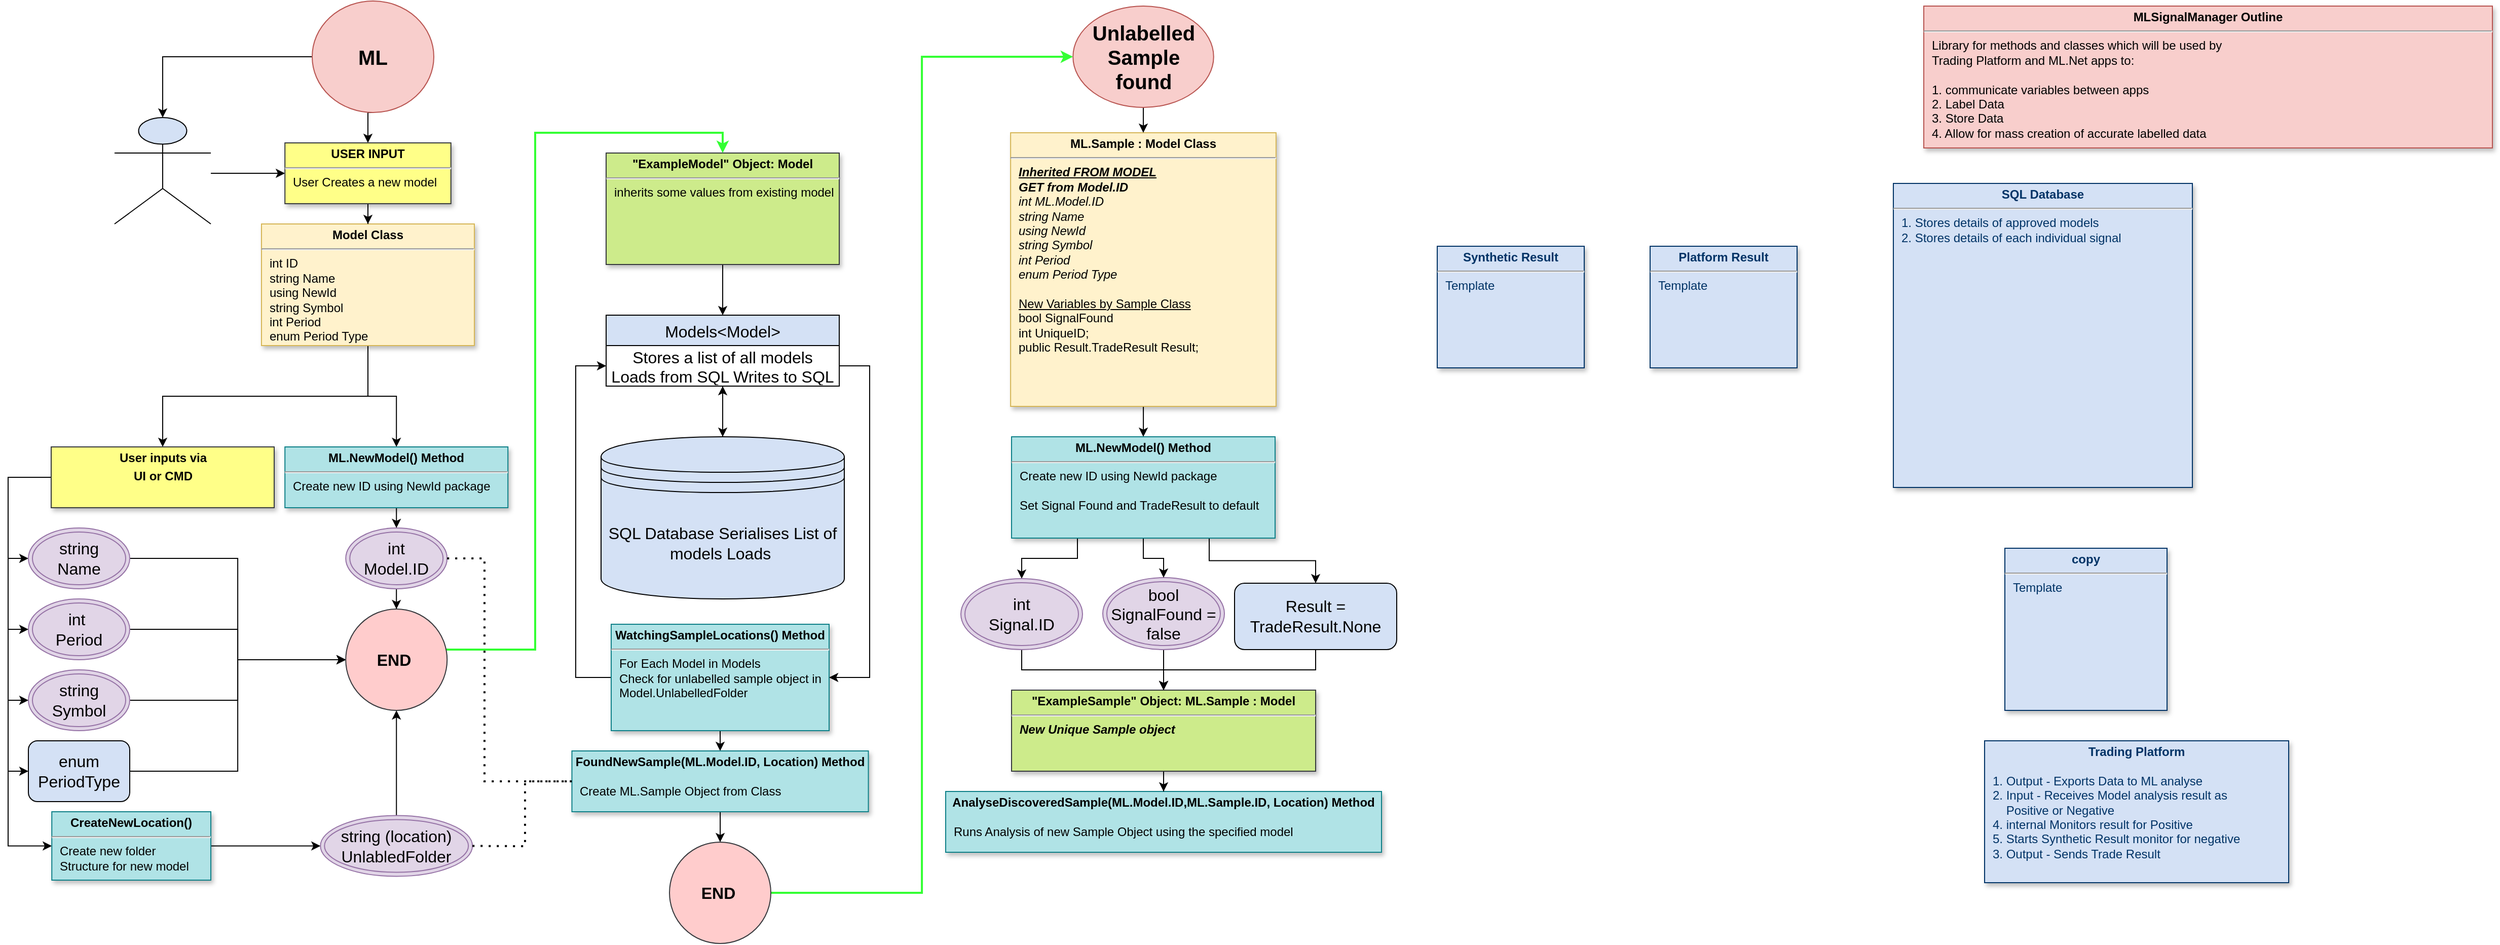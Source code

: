 <mxfile version="20.2.4" type="github">
  <diagram name="Page-1" id="efa7a0a1-bf9b-a30e-e6df-94a7791c09e9">
    <mxGraphModel dx="1673" dy="5887" grid="1" gridSize="10" guides="1" tooltips="1" connect="1" arrows="1" fold="1" page="1" pageScale="1" pageWidth="1169" pageHeight="1654" background="none" math="0" shadow="0">
      <root>
        <mxCell id="0" />
        <mxCell id="1" parent="0" />
        <UserObject label="" tags="Classes User input" id="Nqc6m_4wT6IORtl7EpfO-247">
          <mxCell style="edgeStyle=orthogonalEdgeStyle;rounded=0;orthogonalLoop=1;jettySize=auto;html=1;labelBorderColor=none;fontSize=16;" edge="1" parent="1" source="21" target="Nqc6m_4wT6IORtl7EpfO-185">
            <mxGeometry relative="1" as="geometry" />
          </mxCell>
        </UserObject>
        <UserObject label="" tags="Methods Classes" id="Nqc6m_4wT6IORtl7EpfO-248">
          <mxCell style="edgeStyle=orthogonalEdgeStyle;rounded=0;orthogonalLoop=1;jettySize=auto;html=1;labelBorderColor=none;fontSize=16;entryX=0.5;entryY=0;entryDx=0;entryDy=0;" edge="1" parent="1" source="21" target="Nqc6m_4wT6IORtl7EpfO-205">
            <mxGeometry relative="1" as="geometry">
              <mxPoint x="940" y="-3160" as="targetPoint" />
              <Array as="points">
                <mxPoint x="885" y="-3160" />
                <mxPoint x="913" y="-3160" />
              </Array>
            </mxGeometry>
          </mxCell>
        </UserObject>
        <UserObject label="&lt;p style=&quot;margin: 4px 0px 0px; text-align: center;&quot;&gt;&lt;b&gt;Model Class&lt;/b&gt;&lt;/p&gt;&lt;hr&gt;&lt;p style=&quot;margin: 0px; margin-left: 8px;&quot;&gt;int ID&amp;nbsp;&amp;nbsp;&lt;/p&gt;&lt;p style=&quot;margin: 0px; margin-left: 8px;&quot;&gt;string Name&lt;/p&gt;&lt;p style=&quot;margin: 0px; margin-left: 8px;&quot;&gt;using NewId&lt;/p&gt;&lt;p style=&quot;margin: 0px; margin-left: 8px;&quot;&gt;string Symbol&lt;/p&gt;&lt;p style=&quot;margin: 0px; margin-left: 8px;&quot;&gt;int Period&lt;/p&gt;&lt;p style=&quot;margin: 0px; margin-left: 8px;&quot;&gt;enum Period Type&lt;/p&gt;&lt;p style=&quot;margin: 0px; margin-left: 8px;&quot;&gt;&lt;br&gt;&lt;/p&gt;&lt;p style=&quot;margin: 0px; margin-left: 8px;&quot;&gt;&lt;br&gt;&lt;/p&gt;&lt;p style=&quot;margin: 0px; margin-left: 8px;&quot;&gt;&lt;br&gt;&lt;/p&gt;&lt;p style=&quot;margin: 0px; margin-left: 8px;&quot;&gt;&lt;br&gt;&lt;/p&gt;&lt;p style=&quot;margin: 0px; margin-left: 8px;&quot;&gt;&lt;br&gt;&lt;/p&gt;&lt;p style=&quot;margin: 0px; margin-left: 8px;&quot;&gt;&lt;br&gt;&lt;/p&gt;&lt;p style=&quot;margin: 0px; margin-left: 8px;&quot;&gt;&amp;nbsp;&lt;/p&gt;" tags="Classes" id="21">
          <mxCell style="verticalAlign=top;align=left;overflow=fill;fontSize=12;fontFamily=Helvetica;html=1;strokeColor=#d6b656;shadow=1;fillColor=#fff2cc;" parent="1" vertex="1">
            <mxGeometry x="779.99" y="-3330" width="210" height="120" as="geometry" />
          </mxCell>
        </UserObject>
        <mxCell id="25" value="&lt;p style=&quot;margin: 4px 0px 0px; text-align: center;&quot;&gt;&lt;b style=&quot;&quot;&gt;MLSignalManager Outline&lt;/b&gt;&lt;/p&gt;&lt;hr&gt;&lt;p style=&quot;margin: 0px; margin-left: 8px;&quot;&gt;Library for methods and classes which&amp;nbsp;&lt;span style=&quot;background-color: initial;&quot;&gt;will be used by&lt;/span&gt;&lt;/p&gt;&lt;p style=&quot;margin: 0px; margin-left: 8px;&quot;&gt;&lt;span style=&quot;background-color: initial;&quot;&gt;Trading Platform and ML.Net apps to:&lt;/span&gt;&lt;/p&gt;&lt;p style=&quot;margin: 0px; margin-left: 8px;&quot;&gt;&lt;br&gt;&lt;/p&gt;&lt;p style=&quot;margin: 0px; margin-left: 8px;&quot;&gt;1. communicate variables between apps&lt;/p&gt;&lt;p style=&quot;margin: 0px; margin-left: 8px;&quot;&gt;2. Label Data&lt;/p&gt;&lt;p style=&quot;margin: 0px; margin-left: 8px;&quot;&gt;3. Store Data&lt;/p&gt;&lt;p style=&quot;margin: 0px; margin-left: 8px;&quot;&gt;4. Allow for mass creation of accurate labelled data&lt;/p&gt;&lt;p style=&quot;margin: 0px; margin-left: 8px;&quot;&gt;&lt;br&gt;&lt;/p&gt;&lt;p style=&quot;margin: 0px; margin-left: 8px;&quot;&gt;&lt;br&gt;&lt;/p&gt;" style="verticalAlign=top;align=left;overflow=fill;fontSize=12;fontFamily=Helvetica;html=1;strokeColor=#b85450;shadow=1;fillColor=#f8cecc;" parent="1" vertex="1">
          <mxGeometry x="2420" y="-3545" width="561" height="140" as="geometry" />
        </mxCell>
        <mxCell id="Nqc6m_4wT6IORtl7EpfO-118" value="&lt;p style=&quot;margin: 4px 0px 0px; text-align: center;&quot;&gt;&lt;strong style=&quot;&quot;&gt;Trading Platform&lt;/strong&gt;&lt;/p&gt;&lt;p style=&quot;margin: 0px; margin-left: 8px;&quot;&gt;&lt;br&gt;&lt;/p&gt;&lt;p style=&quot;margin: 0px; margin-left: 8px;&quot;&gt;1. Output - Exports Data to ML analyse&lt;/p&gt;&lt;p style=&quot;margin: 0px; margin-left: 8px;&quot;&gt;2. Input - Receives Model analysis result&amp;nbsp;&lt;span style=&quot;background-color: initial;&quot;&gt;as&amp;nbsp;&lt;/span&gt;&lt;/p&gt;&lt;p style=&quot;margin: 0px; margin-left: 8px;&quot;&gt;&lt;span style=&quot;background-color: initial;&quot;&gt;&amp;nbsp; &amp;nbsp; Positive or Negative&lt;/span&gt;&lt;/p&gt;&lt;p style=&quot;margin: 0px; margin-left: 8px;&quot;&gt;4. internal Monitors result for Positive&lt;/p&gt;&lt;p style=&quot;margin: 0px; margin-left: 8px;&quot;&gt;5. Starts Synthetic Result monitor for negative&lt;/p&gt;&lt;p style=&quot;margin: 0px; margin-left: 8px;&quot;&gt;3. Output - Sends Trade Result&lt;/p&gt;" style="verticalAlign=top;align=left;overflow=fill;fontSize=12;fontFamily=Helvetica;html=1;strokeColor=#003366;shadow=1;fillColor=#D4E1F5;fontColor=#003366" vertex="1" parent="1">
          <mxGeometry x="2480" y="-2820" width="300" height="140" as="geometry" />
        </mxCell>
        <mxCell id="Nqc6m_4wT6IORtl7EpfO-119" value="&lt;p style=&quot;margin: 4px 0px 0px; text-align: center;&quot;&gt;&lt;strong style=&quot;&quot;&gt;SQL Database&lt;/strong&gt;&lt;/p&gt;&lt;hr&gt;&lt;p style=&quot;margin: 0px; margin-left: 8px;&quot;&gt;1. Stores details of approved models&lt;/p&gt;&lt;p style=&quot;margin: 0px; margin-left: 8px;&quot;&gt;2. Stores details of each individual signal&lt;/p&gt;&lt;p style=&quot;margin: 0px; margin-left: 8px;&quot;&gt;&lt;span style=&quot;background-color: initial;&quot;&gt;&amp;nbsp;&lt;/span&gt;&lt;br&gt;&lt;/p&gt;" style="verticalAlign=top;align=left;overflow=fill;fontSize=12;fontFamily=Helvetica;html=1;strokeColor=#003366;shadow=1;fillColor=#D4E1F5;fontColor=#003366" vertex="1" parent="1">
          <mxGeometry x="2390" y="-3370" width="295" height="300" as="geometry" />
        </mxCell>
        <mxCell id="Nqc6m_4wT6IORtl7EpfO-121" value="&lt;p style=&quot;margin: 4px 0px 0px; text-align: center;&quot;&gt;&lt;strong style=&quot;&quot;&gt;Synthetic Result&lt;/strong&gt;&lt;/p&gt;&lt;hr&gt;&lt;p style=&quot;margin: 0px; margin-left: 8px;&quot;&gt;Template&lt;/p&gt;" style="verticalAlign=top;align=left;overflow=fill;fontSize=12;fontFamily=Helvetica;html=1;strokeColor=#003366;shadow=1;fillColor=#D4E1F5;fontColor=#003366" vertex="1" parent="1">
          <mxGeometry x="1940" y="-3308" width="145" height="120" as="geometry" />
        </mxCell>
        <mxCell id="Nqc6m_4wT6IORtl7EpfO-156" style="edgeStyle=orthogonalEdgeStyle;rounded=0;orthogonalLoop=1;jettySize=auto;html=1;fontSize=16;" edge="1" parent="1" source="Nqc6m_4wT6IORtl7EpfO-123" target="Nqc6m_4wT6IORtl7EpfO-137">
          <mxGeometry relative="1" as="geometry" />
        </mxCell>
        <mxCell id="Nqc6m_4wT6IORtl7EpfO-279" style="edgeStyle=orthogonalEdgeStyle;rounded=0;orthogonalLoop=1;jettySize=auto;html=1;exitX=0.5;exitY=1;exitDx=0;exitDy=0;entryX=0.5;entryY=0;entryDx=0;entryDy=0;labelBorderColor=none;fontSize=16;" edge="1" parent="1" source="Nqc6m_4wT6IORtl7EpfO-123" target="Nqc6m_4wT6IORtl7EpfO-152">
          <mxGeometry relative="1" as="geometry">
            <Array as="points">
              <mxPoint x="885" y="-3440" />
            </Array>
          </mxGeometry>
        </mxCell>
        <UserObject label="&lt;b&gt;&lt;font style=&quot;font-size: 20px;&quot;&gt;ML&lt;/font&gt;&lt;/b&gt;" tags="StartBranch" id="Nqc6m_4wT6IORtl7EpfO-123">
          <mxCell style="ellipse;whiteSpace=wrap;html=1;fillColor=#f8cecc;strokeColor=#b85450;" vertex="1" parent="1">
            <mxGeometry x="830" y="-3550" width="120" height="110" as="geometry" />
          </mxCell>
        </UserObject>
        <mxCell id="Nqc6m_4wT6IORtl7EpfO-206" style="edgeStyle=orthogonalEdgeStyle;rounded=0;orthogonalLoop=1;jettySize=auto;html=1;entryX=0;entryY=0.5;entryDx=0;entryDy=0;labelBorderColor=none;fontSize=16;" edge="1" parent="1" source="Nqc6m_4wT6IORtl7EpfO-137" target="Nqc6m_4wT6IORtl7EpfO-152">
          <mxGeometry relative="1" as="geometry">
            <Array as="points">
              <mxPoint x="740" y="-3380" />
              <mxPoint x="740" y="-3380" />
            </Array>
          </mxGeometry>
        </mxCell>
        <mxCell id="Nqc6m_4wT6IORtl7EpfO-137" value="" style="shape=umlActor;verticalLabelPosition=bottom;verticalAlign=top;html=1;outlineConnect=0;fontSize=20;fillColor=#D4E1F5;" vertex="1" parent="1">
          <mxGeometry x="635" y="-3435" width="95" height="105" as="geometry" />
        </mxCell>
        <mxCell id="Nqc6m_4wT6IORtl7EpfO-150" value="&lt;p style=&quot;margin: 4px 0px 0px; text-align: center;&quot;&gt;&lt;strong style=&quot;&quot;&gt;copy&lt;/strong&gt;&lt;/p&gt;&lt;hr&gt;&lt;p style=&quot;margin: 0px; margin-left: 8px;&quot;&gt;Template&lt;/p&gt;" style="verticalAlign=top;align=left;overflow=fill;fontSize=12;fontFamily=Helvetica;html=1;strokeColor=#003366;shadow=1;fillColor=#D4E1F5;fontColor=#003366" vertex="1" parent="1">
          <mxGeometry x="2500" y="-3010" width="160" height="160" as="geometry" />
        </mxCell>
        <UserObject label="" tags="Classes input User" id="Nqc6m_4wT6IORtl7EpfO-233">
          <mxCell style="edgeStyle=orthogonalEdgeStyle;rounded=0;orthogonalLoop=1;jettySize=auto;html=1;entryX=0.5;entryY=0;entryDx=0;entryDy=0;labelBorderColor=none;fontSize=16;" edge="1" parent="1" source="Nqc6m_4wT6IORtl7EpfO-152" target="21">
            <mxGeometry relative="1" as="geometry" />
          </mxCell>
        </UserObject>
        <UserObject label="&lt;p style=&quot;margin: 4px 0px 0px; text-align: center;&quot;&gt;&lt;strong style=&quot;&quot;&gt;USER INPUT&lt;/strong&gt;&lt;/p&gt;&lt;hr&gt;&lt;p style=&quot;margin: 0px; margin-left: 8px;&quot;&gt;User Creates a new model&lt;/p&gt;" tags="User input" id="Nqc6m_4wT6IORtl7EpfO-152">
          <mxCell style="verticalAlign=top;align=left;overflow=fill;fontSize=12;fontFamily=Helvetica;html=1;strokeColor=#36393d;shadow=1;fillColor=#ffff88;" vertex="1" parent="1">
            <mxGeometry x="803.12" y="-3410" width="163.75" height="60" as="geometry" />
          </mxCell>
        </UserObject>
        <mxCell id="Nqc6m_4wT6IORtl7EpfO-359" style="edgeStyle=orthogonalEdgeStyle;rounded=0;orthogonalLoop=1;jettySize=auto;html=1;entryX=0.5;entryY=0;entryDx=0;entryDy=0;labelBorderColor=none;fontSize=16;strokeColor=#000000;strokeWidth=1;" edge="1" parent="1" source="Nqc6m_4wT6IORtl7EpfO-153" target="Nqc6m_4wT6IORtl7EpfO-345">
          <mxGeometry relative="1" as="geometry" />
        </mxCell>
        <UserObject label="&lt;p style=&quot;margin: 4px 0px 0px; text-align: center;&quot;&gt;&lt;b&gt;ML.Sample : Model Class&lt;/b&gt;&lt;/p&gt;&lt;hr&gt;&lt;p style=&quot;margin: 0px 0px 0px 8px;&quot;&gt;&lt;i&gt;&lt;b&gt;&lt;u&gt;Inherited FROM MODEL&lt;/u&gt;&lt;/b&gt;&lt;/i&gt;&lt;i&gt;&lt;br&gt;&lt;/i&gt;&lt;/p&gt;&lt;p style=&quot;margin: 0px 0px 0px 8px;&quot;&gt;&lt;i&gt;&lt;b&gt;GET from Model.ID&lt;/b&gt;&lt;/i&gt;&lt;/p&gt;&lt;p style=&quot;margin: 0px 0px 0px 8px;&quot;&gt;&lt;i&gt;int ML.Model.ID&amp;nbsp;&amp;nbsp;&lt;/i&gt;&lt;/p&gt;&lt;p style=&quot;margin: 0px 0px 0px 8px;&quot;&gt;&lt;i&gt;string Name&lt;/i&gt;&lt;/p&gt;&lt;p style=&quot;margin: 0px 0px 0px 8px;&quot;&gt;&lt;i&gt;using NewId&lt;/i&gt;&lt;/p&gt;&lt;p style=&quot;margin: 0px 0px 0px 8px;&quot;&gt;&lt;i&gt;string Symbol&lt;/i&gt;&lt;/p&gt;&lt;p style=&quot;margin: 0px 0px 0px 8px;&quot;&gt;&lt;i&gt;int Period&lt;/i&gt;&lt;/p&gt;&lt;p style=&quot;margin: 0px 0px 0px 8px;&quot;&gt;&lt;i&gt;enum Period Type&lt;/i&gt;&lt;/p&gt;&lt;p style=&quot;margin: 0px 0px 0px 8px;&quot;&gt;&lt;br&gt;&lt;/p&gt;&lt;p style=&quot;margin: 0px 0px 0px 8px;&quot;&gt;&lt;u&gt;New Variables by Sample Class&lt;/u&gt;&lt;/p&gt;&lt;p style=&quot;margin: 0px 0px 0px 8px;&quot;&gt;bool SignalFound&lt;/p&gt;&lt;p style=&quot;margin: 0px 0px 0px 8px;&quot;&gt;&lt;span style=&quot;background-color: initial;&quot;&gt;int UniqueID;&lt;/span&gt;&lt;br&gt;&lt;/p&gt;&lt;p style=&quot;margin: 0px 0px 0px 8px;&quot;&gt;&lt;span style=&quot;background-color: initial;&quot;&gt;public Result.TradeResult Result;&lt;/span&gt;&lt;br&gt;&lt;/p&gt;" tags="Classes Inheritance" id="Nqc6m_4wT6IORtl7EpfO-153">
          <mxCell style="verticalAlign=top;align=left;overflow=fill;fontSize=12;fontFamily=Helvetica;html=1;strokeColor=#d6b656;shadow=1;fillColor=#fff2cc;" vertex="1" parent="1">
            <mxGeometry x="1519.06" y="-3420" width="261.88" height="270" as="geometry" />
          </mxCell>
        </UserObject>
        <mxCell id="Nqc6m_4wT6IORtl7EpfO-253" style="edgeStyle=orthogonalEdgeStyle;rounded=0;orthogonalLoop=1;jettySize=auto;html=1;entryX=0.5;entryY=0;entryDx=0;entryDy=0;labelBorderColor=none;fontSize=16;" edge="1" parent="1" source="Nqc6m_4wT6IORtl7EpfO-173" target="Nqc6m_4wT6IORtl7EpfO-249">
          <mxGeometry relative="1" as="geometry" />
        </mxCell>
        <UserObject label="int &lt;br&gt;Model.ID" tags="Variables" id="Nqc6m_4wT6IORtl7EpfO-173">
          <mxCell style="ellipse;shape=doubleEllipse;whiteSpace=wrap;html=1;fontSize=16;fillColor=#e1d5e7;strokeColor=#9673a6;" vertex="1" parent="1">
            <mxGeometry x="863.12" y="-3030" width="100" height="60" as="geometry" />
          </mxCell>
        </UserObject>
        <mxCell id="Nqc6m_4wT6IORtl7EpfO-332" style="edgeStyle=orthogonalEdgeStyle;rounded=0;orthogonalLoop=1;jettySize=auto;html=1;labelBorderColor=none;fontSize=16;entryX=0;entryY=0.5;entryDx=0;entryDy=0;" edge="1" parent="1" source="Nqc6m_4wT6IORtl7EpfO-175" target="Nqc6m_4wT6IORtl7EpfO-249">
          <mxGeometry relative="1" as="geometry">
            <mxPoint x="770.0" y="-2860" as="targetPoint" />
          </mxGeometry>
        </mxCell>
        <UserObject label="string Symbol" tags="Variables" id="Nqc6m_4wT6IORtl7EpfO-175">
          <mxCell style="ellipse;shape=doubleEllipse;whiteSpace=wrap;html=1;fontSize=16;fillColor=#e1d5e7;strokeColor=#9673a6;" vertex="1" parent="1">
            <mxGeometry x="550" y="-2890" width="100" height="60" as="geometry" />
          </mxCell>
        </UserObject>
        <mxCell id="Nqc6m_4wT6IORtl7EpfO-331" style="edgeStyle=orthogonalEdgeStyle;rounded=0;orthogonalLoop=1;jettySize=auto;html=1;labelBorderColor=none;fontSize=16;entryX=0;entryY=0.5;entryDx=0;entryDy=0;" edge="1" parent="1" source="Nqc6m_4wT6IORtl7EpfO-177" target="Nqc6m_4wT6IORtl7EpfO-249">
          <mxGeometry relative="1" as="geometry">
            <mxPoint x="770.0" y="-2930" as="targetPoint" />
          </mxGeometry>
        </mxCell>
        <UserObject label="int&amp;nbsp;&lt;br&gt;Period" tags="Variables" id="Nqc6m_4wT6IORtl7EpfO-177">
          <mxCell style="ellipse;shape=doubleEllipse;whiteSpace=wrap;html=1;fontSize=16;fillColor=#e1d5e7;strokeColor=#9673a6;" vertex="1" parent="1">
            <mxGeometry x="550" y="-2960" width="100" height="60" as="geometry" />
          </mxCell>
        </UserObject>
        <mxCell id="Nqc6m_4wT6IORtl7EpfO-311" style="edgeStyle=orthogonalEdgeStyle;rounded=0;orthogonalLoop=1;jettySize=auto;html=1;labelBorderColor=none;fontSize=16;entryX=0;entryY=0.5;entryDx=0;entryDy=0;" edge="1" parent="1" source="Nqc6m_4wT6IORtl7EpfO-185" target="Nqc6m_4wT6IORtl7EpfO-193">
          <mxGeometry relative="1" as="geometry">
            <mxPoint x="490" y="-3000" as="targetPoint" />
            <Array as="points">
              <mxPoint x="530" y="-3080" />
              <mxPoint x="530" y="-3000" />
            </Array>
          </mxGeometry>
        </mxCell>
        <mxCell id="Nqc6m_4wT6IORtl7EpfO-312" style="edgeStyle=orthogonalEdgeStyle;rounded=0;orthogonalLoop=1;jettySize=auto;html=1;entryX=0;entryY=0.5;entryDx=0;entryDy=0;labelBorderColor=none;fontSize=16;" edge="1" parent="1" source="Nqc6m_4wT6IORtl7EpfO-185" target="Nqc6m_4wT6IORtl7EpfO-177">
          <mxGeometry relative="1" as="geometry">
            <Array as="points">
              <mxPoint x="530" y="-3080" />
              <mxPoint x="530" y="-2930" />
            </Array>
          </mxGeometry>
        </mxCell>
        <mxCell id="Nqc6m_4wT6IORtl7EpfO-313" style="edgeStyle=orthogonalEdgeStyle;rounded=0;orthogonalLoop=1;jettySize=auto;html=1;entryX=0;entryY=0.5;entryDx=0;entryDy=0;labelBorderColor=none;fontSize=16;" edge="1" parent="1" source="Nqc6m_4wT6IORtl7EpfO-185" target="Nqc6m_4wT6IORtl7EpfO-175">
          <mxGeometry relative="1" as="geometry">
            <Array as="points">
              <mxPoint x="530" y="-3080" />
              <mxPoint x="530" y="-2860" />
            </Array>
          </mxGeometry>
        </mxCell>
        <mxCell id="Nqc6m_4wT6IORtl7EpfO-314" style="edgeStyle=orthogonalEdgeStyle;rounded=0;orthogonalLoop=1;jettySize=auto;html=1;entryX=0;entryY=0.5;entryDx=0;entryDy=0;labelBorderColor=none;fontSize=16;" edge="1" parent="1" source="Nqc6m_4wT6IORtl7EpfO-185" target="Nqc6m_4wT6IORtl7EpfO-188">
          <mxGeometry relative="1" as="geometry">
            <Array as="points">
              <mxPoint x="530" y="-3080" />
              <mxPoint x="530" y="-2790" />
            </Array>
          </mxGeometry>
        </mxCell>
        <mxCell id="Nqc6m_4wT6IORtl7EpfO-318" style="edgeStyle=orthogonalEdgeStyle;rounded=0;orthogonalLoop=1;jettySize=auto;html=1;entryX=0;entryY=0.5;entryDx=0;entryDy=0;labelBorderColor=none;fontSize=16;" edge="1" parent="1" source="Nqc6m_4wT6IORtl7EpfO-185" target="Nqc6m_4wT6IORtl7EpfO-309">
          <mxGeometry relative="1" as="geometry">
            <Array as="points">
              <mxPoint x="530" y="-3080" />
              <mxPoint x="530" y="-2716" />
            </Array>
          </mxGeometry>
        </mxCell>
        <UserObject label="&lt;p style=&quot;margin: 4px 0px 0px; text-align: center;&quot;&gt;&lt;b&gt;User inputs via&lt;/b&gt;&lt;/p&gt;&lt;p style=&quot;margin: 4px 0px 0px; text-align: center;&quot;&gt;&lt;b&gt;UI or CMD&lt;/b&gt;&lt;/p&gt;&lt;p style=&quot;margin: 4px 0px 0px; text-align: center;&quot;&gt;&lt;b&gt;&lt;br&gt;&lt;/b&gt;&lt;/p&gt;&lt;hr&gt;&lt;p style=&quot;margin: 0px; margin-left: 8px;&quot;&gt;&lt;br&gt;&lt;/p&gt;" tags="User" id="Nqc6m_4wT6IORtl7EpfO-185">
          <mxCell style="verticalAlign=top;align=left;overflow=fill;fontSize=12;fontFamily=Helvetica;html=1;strokeColor=#36393d;shadow=1;fillColor=#ffff88;" vertex="1" parent="1">
            <mxGeometry x="572.5" y="-3110" width="220" height="60" as="geometry" />
          </mxCell>
        </UserObject>
        <mxCell id="Nqc6m_4wT6IORtl7EpfO-333" style="edgeStyle=orthogonalEdgeStyle;rounded=0;orthogonalLoop=1;jettySize=auto;html=1;labelBorderColor=none;fontSize=16;entryX=0;entryY=0.5;entryDx=0;entryDy=0;" edge="1" parent="1" source="Nqc6m_4wT6IORtl7EpfO-188" target="Nqc6m_4wT6IORtl7EpfO-249">
          <mxGeometry relative="1" as="geometry">
            <mxPoint x="770" y="-2790" as="targetPoint" />
          </mxGeometry>
        </mxCell>
        <UserObject label="enum &lt;br&gt;PeriodType" tags="Enums" id="Nqc6m_4wT6IORtl7EpfO-188">
          <mxCell style="rounded=1;whiteSpace=wrap;html=1;fontSize=16;fillColor=#D4E1F5;" vertex="1" parent="1">
            <mxGeometry x="550" y="-2820" width="100" height="60" as="geometry" />
          </mxCell>
        </UserObject>
        <mxCell id="Nqc6m_4wT6IORtl7EpfO-330" style="edgeStyle=orthogonalEdgeStyle;rounded=0;orthogonalLoop=1;jettySize=auto;html=1;labelBorderColor=none;fontSize=16;entryX=0;entryY=0.5;entryDx=0;entryDy=0;" edge="1" parent="1" source="Nqc6m_4wT6IORtl7EpfO-193" target="Nqc6m_4wT6IORtl7EpfO-249">
          <mxGeometry relative="1" as="geometry">
            <mxPoint x="770.0" y="-3000" as="targetPoint" />
          </mxGeometry>
        </mxCell>
        <UserObject label="string&lt;br&gt;Name" tags="Variables" id="Nqc6m_4wT6IORtl7EpfO-193">
          <mxCell style="ellipse;shape=doubleEllipse;whiteSpace=wrap;html=1;fontSize=16;fillColor=#e1d5e7;strokeColor=#9673a6;" vertex="1" parent="1">
            <mxGeometry x="550" y="-3030" width="100" height="60" as="geometry" />
          </mxCell>
        </UserObject>
        <UserObject label="" tags="Methods Variables" id="Nqc6m_4wT6IORtl7EpfO-225">
          <mxCell style="edgeStyle=orthogonalEdgeStyle;rounded=0;orthogonalLoop=1;jettySize=auto;html=1;labelBorderColor=none;fontSize=16;" edge="1" parent="1" source="Nqc6m_4wT6IORtl7EpfO-205" target="Nqc6m_4wT6IORtl7EpfO-173">
            <mxGeometry relative="1" as="geometry">
              <Array as="points">
                <mxPoint x="880" y="-2990" />
                <mxPoint x="880" y="-2990" />
              </Array>
            </mxGeometry>
          </mxCell>
        </UserObject>
        <UserObject label="&lt;p style=&quot;margin: 4px 0px 0px; text-align: center;&quot;&gt;&lt;b&gt;ML.NewModel() Method&lt;/b&gt;&lt;/p&gt;&lt;hr&gt;&lt;p style=&quot;margin: 0px; margin-left: 8px;&quot;&gt;Create new ID using NewId package&lt;/p&gt;" tags="Methods" id="Nqc6m_4wT6IORtl7EpfO-205">
          <mxCell style="verticalAlign=top;align=left;overflow=fill;fontSize=12;fontFamily=Helvetica;html=1;strokeColor=#0e8088;shadow=1;fillColor=#b0e3e6;" vertex="1" parent="1">
            <mxGeometry x="803.12" y="-3110" width="220" height="60" as="geometry" />
          </mxCell>
        </UserObject>
        <UserObject label="" tags="Objects List" id="Nqc6m_4wT6IORtl7EpfO-258">
          <mxCell style="edgeStyle=orthogonalEdgeStyle;rounded=0;orthogonalLoop=1;jettySize=auto;html=1;entryX=0.5;entryY=0;entryDx=0;entryDy=0;labelBorderColor=none;fontSize=16;" edge="1" parent="1" source="Nqc6m_4wT6IORtl7EpfO-239" target="Nqc6m_4wT6IORtl7EpfO-254">
            <mxGeometry relative="1" as="geometry" />
          </mxCell>
        </UserObject>
        <UserObject label="&lt;p style=&quot;margin: 4px 0px 0px; text-align: center;&quot;&gt;&lt;b&gt;&quot;ExampleModel&quot; Object: Model&lt;/b&gt;&lt;/p&gt;&lt;hr&gt;&lt;p style=&quot;margin: 0px; margin-left: 8px;&quot;&gt;inherits some values from existing model&lt;/p&gt;" tags="Objects StartBranch" id="Nqc6m_4wT6IORtl7EpfO-239">
          <mxCell style="verticalAlign=top;align=left;overflow=fill;fontSize=12;fontFamily=Helvetica;html=1;strokeColor=#36393d;shadow=1;fillColor=#cdeb8b;" vertex="1" parent="1">
            <mxGeometry x="1120" y="-3400" width="230" height="110" as="geometry" />
          </mxCell>
        </UserObject>
        <UserObject label="" tags="Objects" id="Nqc6m_4wT6IORtl7EpfO-252">
          <mxCell style="edgeStyle=orthogonalEdgeStyle;rounded=0;orthogonalLoop=1;jettySize=auto;html=1;entryX=0.5;entryY=0;entryDx=0;entryDy=0;labelBorderColor=none;fontSize=16;fillColor=#cdeb8b;strokeColor=#33FF33;strokeWidth=2;fontStyle=1" edge="1" parent="1" source="Nqc6m_4wT6IORtl7EpfO-249" target="Nqc6m_4wT6IORtl7EpfO-239">
            <mxGeometry relative="1" as="geometry">
              <Array as="points">
                <mxPoint x="1050" y="-2910" />
                <mxPoint x="1050" y="-3420" />
                <mxPoint x="1235" y="-3420" />
              </Array>
            </mxGeometry>
          </mxCell>
        </UserObject>
        <UserObject label="&lt;b&gt;END&amp;nbsp;&lt;/b&gt;" tags="EndBranch" id="Nqc6m_4wT6IORtl7EpfO-249">
          <mxCell style="ellipse;whiteSpace=wrap;html=1;aspect=fixed;fontSize=16;fillColor=#ffcccc;strokeColor=#36393d;" vertex="1" parent="1">
            <mxGeometry x="863.12" y="-2950" width="100" height="100" as="geometry" />
          </mxCell>
        </UserObject>
        <mxCell id="Nqc6m_4wT6IORtl7EpfO-299" style="edgeStyle=orthogonalEdgeStyle;rounded=0;orthogonalLoop=1;jettySize=auto;html=1;entryX=0.5;entryY=0;entryDx=0;entryDy=0;labelBorderColor=none;fontSize=16;" edge="1" parent="1" source="Nqc6m_4wT6IORtl7EpfO-254" target="Nqc6m_4wT6IORtl7EpfO-259">
          <mxGeometry relative="1" as="geometry" />
        </mxCell>
        <UserObject label="Models&lt;Model&gt;" tags="List Objects" id="Nqc6m_4wT6IORtl7EpfO-254">
          <mxCell style="swimlane;fontStyle=0;childLayout=stackLayout;horizontal=1;startSize=30;horizontalStack=0;resizeParent=1;resizeParentMax=0;resizeLast=0;collapsible=1;marginBottom=0;fontSize=16;fillColor=#D4E1F5;" vertex="1" parent="1">
            <mxGeometry x="1120" y="-3240" width="230" height="70" as="geometry" />
          </mxCell>
        </UserObject>
        <mxCell id="Nqc6m_4wT6IORtl7EpfO-256" value="Stores a list of all models &#xa;Loads from SQL Writes to SQL" style="text;strokeColor=none;fillColor=none;align=center;verticalAlign=middle;spacingLeft=4;spacingRight=4;overflow=hidden;points=[[0,0.5],[1,0.5]];portConstraint=eastwest;rotatable=0;fontSize=16;" vertex="1" parent="Nqc6m_4wT6IORtl7EpfO-254">
          <mxGeometry y="30" width="230" height="40" as="geometry" />
        </mxCell>
        <mxCell id="Nqc6m_4wT6IORtl7EpfO-301" style="edgeStyle=orthogonalEdgeStyle;rounded=0;orthogonalLoop=1;jettySize=auto;html=1;labelBorderColor=none;fontSize=16;" edge="1" parent="1" source="Nqc6m_4wT6IORtl7EpfO-259" target="Nqc6m_4wT6IORtl7EpfO-254">
          <mxGeometry relative="1" as="geometry" />
        </mxCell>
        <UserObject label="SQL Database Serialises List of models Loads&amp;nbsp;" tags="SQL EndBranch" id="Nqc6m_4wT6IORtl7EpfO-259">
          <mxCell style="shape=datastore;whiteSpace=wrap;html=1;fontSize=16;fillColor=#D4E1F5;" vertex="1" parent="1">
            <mxGeometry x="1115" y="-3120" width="240" height="160" as="geometry" />
          </mxCell>
        </UserObject>
        <mxCell id="Nqc6m_4wT6IORtl7EpfO-347" style="edgeStyle=orthogonalEdgeStyle;rounded=0;orthogonalLoop=1;jettySize=auto;html=1;entryX=0.5;entryY=0;entryDx=0;entryDy=0;labelBorderColor=none;fontSize=16;" edge="1" parent="1" source="Nqc6m_4wT6IORtl7EpfO-263" target="Nqc6m_4wT6IORtl7EpfO-153">
          <mxGeometry relative="1" as="geometry" />
        </mxCell>
        <UserObject label="&lt;b&gt;&lt;font style=&quot;font-size: 20px;&quot;&gt;Unlabelled Sample&lt;br&gt;found&lt;br&gt;&lt;/font&gt;&lt;/b&gt;" tags="EndBranch" id="Nqc6m_4wT6IORtl7EpfO-263">
          <mxCell style="ellipse;whiteSpace=wrap;html=1;fillColor=#f8cecc;strokeColor=#b85450;" vertex="1" parent="1">
            <mxGeometry x="1580.62" y="-3545" width="138.75" height="100" as="geometry" />
          </mxCell>
        </UserObject>
        <mxCell id="Nqc6m_4wT6IORtl7EpfO-297" style="edgeStyle=orthogonalEdgeStyle;rounded=0;orthogonalLoop=1;jettySize=auto;html=1;entryX=0;entryY=0.5;entryDx=0;entryDy=0;labelBorderColor=none;fontSize=16;" edge="1" parent="1" source="Nqc6m_4wT6IORtl7EpfO-266" target="Nqc6m_4wT6IORtl7EpfO-256">
          <mxGeometry relative="1" as="geometry">
            <Array as="points">
              <mxPoint x="1090" y="-2883" />
              <mxPoint x="1090" y="-3190" />
            </Array>
          </mxGeometry>
        </mxCell>
        <mxCell id="Nqc6m_4wT6IORtl7EpfO-303" style="edgeStyle=orthogonalEdgeStyle;rounded=0;orthogonalLoop=1;jettySize=auto;html=1;labelBorderColor=none;fontSize=16;" edge="1" parent="1" source="Nqc6m_4wT6IORtl7EpfO-266" target="Nqc6m_4wT6IORtl7EpfO-284">
          <mxGeometry relative="1" as="geometry" />
        </mxCell>
        <UserObject label="&lt;p style=&quot;margin: 4px 0px 0px; text-align: center;&quot;&gt;&lt;b&gt;WatchingSampleLocations() Method&lt;/b&gt;&lt;/p&gt;&lt;hr&gt;&lt;p style=&quot;margin: 0px; margin-left: 8px;&quot;&gt;For Each Model in Models&lt;/p&gt;&lt;p style=&quot;margin: 0px; margin-left: 8px;&quot;&gt;Check for unlabelled sample object in&amp;nbsp;&lt;/p&gt;&lt;p style=&quot;margin: 0px; margin-left: 8px;&quot;&gt;Model.UnlabelledFolder&lt;/p&gt;" tags="Methods" id="Nqc6m_4wT6IORtl7EpfO-266">
          <mxCell style="verticalAlign=top;align=left;overflow=fill;fontSize=12;fontFamily=Helvetica;html=1;strokeColor=#0e8088;shadow=1;fillColor=#b0e3e6;" vertex="1" parent="1">
            <mxGeometry x="1125" y="-2935" width="215" height="105" as="geometry" />
          </mxCell>
        </UserObject>
        <mxCell id="Nqc6m_4wT6IORtl7EpfO-323" style="edgeStyle=orthogonalEdgeStyle;rounded=0;orthogonalLoop=1;jettySize=auto;html=1;entryX=0.5;entryY=1;entryDx=0;entryDy=0;labelBorderColor=none;fontSize=16;" edge="1" parent="1" source="Nqc6m_4wT6IORtl7EpfO-267" target="Nqc6m_4wT6IORtl7EpfO-249">
          <mxGeometry relative="1" as="geometry">
            <Array as="points">
              <mxPoint x="913" y="-2716" />
            </Array>
          </mxGeometry>
        </mxCell>
        <UserObject label="string (location)&lt;br&gt;UnlabledFolder" tags="Variables" id="Nqc6m_4wT6IORtl7EpfO-267">
          <mxCell style="ellipse;shape=doubleEllipse;whiteSpace=wrap;html=1;fontSize=16;fillColor=#e1d5e7;strokeColor=#9673a6;" vertex="1" parent="1">
            <mxGeometry x="838.12" y="-2746.25" width="150" height="60" as="geometry" />
          </mxCell>
        </UserObject>
        <mxCell id="Nqc6m_4wT6IORtl7EpfO-352" style="edgeStyle=orthogonalEdgeStyle;rounded=0;orthogonalLoop=1;jettySize=auto;html=1;entryX=0.5;entryY=0;entryDx=0;entryDy=0;labelBorderColor=none;fontSize=16;" edge="1" parent="1" source="Nqc6m_4wT6IORtl7EpfO-284" target="Nqc6m_4wT6IORtl7EpfO-351">
          <mxGeometry relative="1" as="geometry" />
        </mxCell>
        <UserObject label="&lt;p style=&quot;margin: 4px 0px 0px; text-align: center;&quot;&gt;&lt;b&gt;FoundNewSample(ML.Model.ID, Location) Method&lt;/b&gt;&lt;/p&gt;&lt;p style=&quot;margin: 0px; margin-left: 8px;&quot;&gt;&lt;br&gt;&lt;/p&gt;&lt;p style=&quot;margin: 0px; margin-left: 8px;&quot;&gt;Create ML.Sample Object from Class&lt;/p&gt;" tags="Methods" id="Nqc6m_4wT6IORtl7EpfO-284">
          <mxCell style="verticalAlign=top;align=left;overflow=fill;fontSize=12;fontFamily=Helvetica;html=1;strokeColor=#0e8088;shadow=1;fillColor=#b0e3e6;" vertex="1" parent="1">
            <mxGeometry x="1086.25" y="-2810" width="292.5" height="60" as="geometry" />
          </mxCell>
        </UserObject>
        <UserObject label="" tags="Methods" id="Nqc6m_4wT6IORtl7EpfO-319">
          <mxCell style="edgeStyle=orthogonalEdgeStyle;rounded=0;orthogonalLoop=1;jettySize=auto;html=1;entryX=0;entryY=0.5;entryDx=0;entryDy=0;labelBorderColor=none;fontSize=16;" edge="1" parent="1" source="Nqc6m_4wT6IORtl7EpfO-309" target="Nqc6m_4wT6IORtl7EpfO-267">
            <mxGeometry relative="1" as="geometry" />
          </mxCell>
        </UserObject>
        <UserObject label="&lt;p style=&quot;margin: 4px 0px 0px; text-align: center;&quot;&gt;&lt;b&gt;CreateNewLocation()&lt;/b&gt;&lt;/p&gt;&lt;hr&gt;&lt;p style=&quot;margin: 0px; margin-left: 8px;&quot;&gt;Create new folder&amp;nbsp;&lt;/p&gt;&lt;p style=&quot;margin: 0px; margin-left: 8px;&quot;&gt;Structure for new model&lt;/p&gt;" tags="Methods" id="Nqc6m_4wT6IORtl7EpfO-309">
          <mxCell style="verticalAlign=top;align=left;overflow=fill;fontSize=12;fontFamily=Helvetica;html=1;strokeColor=#0e8088;shadow=1;fillColor=#b0e3e6;" vertex="1" parent="1">
            <mxGeometry x="573.12" y="-2750" width="156.88" height="67.5" as="geometry" />
          </mxCell>
        </UserObject>
        <UserObject label="&lt;p style=&quot;margin: 4px 0px 0px; text-align: center;&quot;&gt;&lt;b&gt;AnalyseDiscoveredSample(ML.Model.ID,ML.Sample.ID, Location) Method&lt;/b&gt;&lt;/p&gt;&lt;p style=&quot;margin: 0px; margin-left: 8px;&quot;&gt;&lt;br&gt;&lt;/p&gt;&lt;p style=&quot;margin: 0px; margin-left: 8px;&quot;&gt;Runs Analysis of new Sample Object using the specified model&lt;/p&gt;" tags="Methods" id="Nqc6m_4wT6IORtl7EpfO-337">
          <mxCell style="verticalAlign=top;align=left;overflow=fill;fontSize=12;fontFamily=Helvetica;html=1;strokeColor=#0e8088;shadow=1;fillColor=#b0e3e6;" vertex="1" parent="1">
            <mxGeometry x="1455" y="-2770" width="430" height="60" as="geometry" />
          </mxCell>
        </UserObject>
        <mxCell id="Nqc6m_4wT6IORtl7EpfO-375" style="edgeStyle=orthogonalEdgeStyle;rounded=0;orthogonalLoop=1;jettySize=auto;html=1;exitX=0.5;exitY=1;exitDx=0;exitDy=0;labelBorderColor=none;fontSize=16;strokeColor=#000000;strokeWidth=1;" edge="1" parent="1" source="Nqc6m_4wT6IORtl7EpfO-339" target="Nqc6m_4wT6IORtl7EpfO-337">
          <mxGeometry relative="1" as="geometry" />
        </mxCell>
        <UserObject label="&lt;p style=&quot;margin: 4px 0px 0px; text-align: center;&quot;&gt;&lt;b&gt;&quot;ExampleSample&quot; Object: ML.Sample : Model&lt;/b&gt;&lt;/p&gt;&lt;hr&gt;&lt;p style=&quot;margin: 0px 0px 0px 8px;&quot;&gt;&lt;b&gt;&lt;i&gt;New Unique Sample object&lt;/i&gt;&lt;/b&gt;&lt;/p&gt;" tags="Classes Inheritance" id="Nqc6m_4wT6IORtl7EpfO-339">
          <mxCell style="verticalAlign=top;align=left;overflow=fill;fontSize=12;fontFamily=Helvetica;html=1;strokeColor=#36393d;shadow=1;fillColor=#cdeb8b;" vertex="1" parent="1">
            <mxGeometry x="1520" y="-2870" width="300" height="80" as="geometry" />
          </mxCell>
        </UserObject>
        <mxCell id="Nqc6m_4wT6IORtl7EpfO-373" style="edgeStyle=orthogonalEdgeStyle;rounded=0;orthogonalLoop=1;jettySize=auto;html=1;entryX=0.5;entryY=0;entryDx=0;entryDy=0;labelBorderColor=none;fontSize=16;strokeColor=#000000;strokeWidth=1;" edge="1" parent="1" source="Nqc6m_4wT6IORtl7EpfO-341" target="Nqc6m_4wT6IORtl7EpfO-339">
          <mxGeometry relative="1" as="geometry" />
        </mxCell>
        <UserObject label="bool&lt;br&gt;SignalFound = false" tags="Variables" id="Nqc6m_4wT6IORtl7EpfO-341">
          <mxCell style="ellipse;shape=doubleEllipse;whiteSpace=wrap;html=1;fontSize=16;fillColor=#e1d5e7;strokeColor=#9673a6;" vertex="1" parent="1">
            <mxGeometry x="1610" y="-2981" width="120" height="71" as="geometry" />
          </mxCell>
        </UserObject>
        <mxCell id="Nqc6m_4wT6IORtl7EpfO-342" style="edgeStyle=orthogonalEdgeStyle;rounded=0;orthogonalLoop=1;jettySize=auto;html=1;entryX=1;entryY=0.5;entryDx=0;entryDy=0;labelBorderColor=none;fontSize=16;" edge="1" parent="1" source="Nqc6m_4wT6IORtl7EpfO-256" target="Nqc6m_4wT6IORtl7EpfO-266">
          <mxGeometry relative="1" as="geometry">
            <Array as="points">
              <mxPoint x="1380" y="-3190" />
              <mxPoint x="1380" y="-2883" />
            </Array>
          </mxGeometry>
        </mxCell>
        <mxCell id="Nqc6m_4wT6IORtl7EpfO-343" value="" style="endArrow=none;dashed=1;html=1;dashPattern=1 3;strokeWidth=2;rounded=0;labelBorderColor=none;fontSize=16;exitX=1;exitY=0.5;exitDx=0;exitDy=0;entryX=0;entryY=0.5;entryDx=0;entryDy=0;" edge="1" parent="1" source="Nqc6m_4wT6IORtl7EpfO-267" target="Nqc6m_4wT6IORtl7EpfO-284">
          <mxGeometry width="50" height="50" relative="1" as="geometry">
            <mxPoint x="1036.25" y="-2730" as="sourcePoint" />
            <mxPoint x="1080" y="-2780" as="targetPoint" />
            <Array as="points">
              <mxPoint x="1040" y="-2716" />
              <mxPoint x="1040" y="-2780" />
            </Array>
          </mxGeometry>
        </mxCell>
        <mxCell id="Nqc6m_4wT6IORtl7EpfO-344" value="" style="endArrow=none;dashed=1;html=1;dashPattern=1 3;strokeWidth=2;rounded=0;labelBorderColor=none;fontSize=16;exitX=1;exitY=0.5;exitDx=0;exitDy=0;entryX=0;entryY=0.5;entryDx=0;entryDy=0;" edge="1" parent="1" source="Nqc6m_4wT6IORtl7EpfO-173" target="Nqc6m_4wT6IORtl7EpfO-284">
          <mxGeometry width="50" height="50" relative="1" as="geometry">
            <mxPoint x="989.99" y="-3000" as="sourcePoint" />
            <mxPoint x="1060" y="-3000" as="targetPoint" />
            <Array as="points">
              <mxPoint x="1000" y="-3000" />
              <mxPoint x="1000" y="-2880" />
              <mxPoint x="1000" y="-2780" />
            </Array>
          </mxGeometry>
        </mxCell>
        <mxCell id="Nqc6m_4wT6IORtl7EpfO-367" style="edgeStyle=orthogonalEdgeStyle;rounded=0;orthogonalLoop=1;jettySize=auto;html=1;exitX=0.25;exitY=1;exitDx=0;exitDy=0;labelBorderColor=none;fontSize=16;strokeColor=#000000;strokeWidth=1;" edge="1" parent="1" source="Nqc6m_4wT6IORtl7EpfO-345" target="Nqc6m_4wT6IORtl7EpfO-356">
          <mxGeometry relative="1" as="geometry" />
        </mxCell>
        <mxCell id="Nqc6m_4wT6IORtl7EpfO-368" style="edgeStyle=orthogonalEdgeStyle;rounded=0;orthogonalLoop=1;jettySize=auto;html=1;labelBorderColor=none;fontSize=16;strokeColor=#000000;strokeWidth=1;" edge="1" parent="1" source="Nqc6m_4wT6IORtl7EpfO-345" target="Nqc6m_4wT6IORtl7EpfO-341">
          <mxGeometry relative="1" as="geometry">
            <mxPoint x="1650.0" y="-2990" as="targetPoint" />
          </mxGeometry>
        </mxCell>
        <mxCell id="Nqc6m_4wT6IORtl7EpfO-369" style="edgeStyle=orthogonalEdgeStyle;rounded=0;orthogonalLoop=1;jettySize=auto;html=1;exitX=0.75;exitY=1;exitDx=0;exitDy=0;entryX=0.5;entryY=0;entryDx=0;entryDy=0;labelBorderColor=none;fontSize=16;strokeColor=#000000;strokeWidth=1;" edge="1" parent="1" source="Nqc6m_4wT6IORtl7EpfO-345" target="Nqc6m_4wT6IORtl7EpfO-358">
          <mxGeometry relative="1" as="geometry" />
        </mxCell>
        <UserObject label="&lt;p style=&quot;margin: 4px 0px 0px; text-align: center;&quot;&gt;&lt;b&gt;ML.NewModel() Method&lt;/b&gt;&lt;/p&gt;&lt;hr&gt;&lt;p style=&quot;margin: 0px; margin-left: 8px;&quot;&gt;Create new ID using NewId package&lt;/p&gt;&lt;p style=&quot;margin: 0px; margin-left: 8px;&quot;&gt;&lt;br&gt;&lt;/p&gt;&lt;p style=&quot;margin: 0px; margin-left: 8px;&quot;&gt;Set Signal Found and TradeResult to default&amp;nbsp;&lt;/p&gt;&lt;p style=&quot;margin: 0px; margin-left: 8px;&quot;&gt;&lt;br&gt;&lt;/p&gt;" tags="Methods" id="Nqc6m_4wT6IORtl7EpfO-345">
          <mxCell style="verticalAlign=top;align=left;overflow=fill;fontSize=12;fontFamily=Helvetica;html=1;strokeColor=#0e8088;shadow=1;fillColor=#b0e3e6;" vertex="1" parent="1">
            <mxGeometry x="1520" y="-3120" width="260" height="100" as="geometry" />
          </mxCell>
        </UserObject>
        <mxCell id="Nqc6m_4wT6IORtl7EpfO-353" style="edgeStyle=orthogonalEdgeStyle;rounded=0;orthogonalLoop=1;jettySize=auto;html=1;labelBorderColor=none;fontSize=16;entryX=0;entryY=0.5;entryDx=0;entryDy=0;strokeColor=#33FF33;strokeWidth=2;" edge="1" parent="1" source="Nqc6m_4wT6IORtl7EpfO-351" target="Nqc6m_4wT6IORtl7EpfO-263">
          <mxGeometry relative="1" as="geometry">
            <mxPoint x="1450.0" y="-3430" as="targetPoint" />
          </mxGeometry>
        </mxCell>
        <UserObject label="&lt;b&gt;END&amp;nbsp;&lt;/b&gt;" tags="EndBranch" id="Nqc6m_4wT6IORtl7EpfO-351">
          <mxCell style="ellipse;whiteSpace=wrap;html=1;aspect=fixed;fontSize=16;fillColor=#ffcccc;strokeColor=#36393d;" vertex="1" parent="1">
            <mxGeometry x="1182.5" y="-2720" width="100" height="100" as="geometry" />
          </mxCell>
        </UserObject>
        <mxCell id="Nqc6m_4wT6IORtl7EpfO-371" style="edgeStyle=orthogonalEdgeStyle;rounded=0;orthogonalLoop=1;jettySize=auto;html=1;exitX=0.5;exitY=1;exitDx=0;exitDy=0;entryX=0.5;entryY=0;entryDx=0;entryDy=0;labelBorderColor=none;fontSize=16;strokeColor=#000000;strokeWidth=1;" edge="1" parent="1" source="Nqc6m_4wT6IORtl7EpfO-356" target="Nqc6m_4wT6IORtl7EpfO-339">
          <mxGeometry relative="1" as="geometry" />
        </mxCell>
        <UserObject label="int &lt;br&gt;Signal.ID" tags="Variables" id="Nqc6m_4wT6IORtl7EpfO-356">
          <mxCell style="ellipse;shape=doubleEllipse;whiteSpace=wrap;html=1;fontSize=16;fillColor=#e1d5e7;strokeColor=#9673a6;" vertex="1" parent="1">
            <mxGeometry x="1470" y="-2980" width="120" height="70" as="geometry" />
          </mxCell>
        </UserObject>
        <mxCell id="Nqc6m_4wT6IORtl7EpfO-374" style="edgeStyle=orthogonalEdgeStyle;rounded=0;orthogonalLoop=1;jettySize=auto;html=1;exitX=0.5;exitY=1;exitDx=0;exitDy=0;labelBorderColor=none;fontSize=16;strokeColor=#000000;strokeWidth=1;" edge="1" parent="1" source="Nqc6m_4wT6IORtl7EpfO-358" target="Nqc6m_4wT6IORtl7EpfO-339">
          <mxGeometry relative="1" as="geometry" />
        </mxCell>
        <UserObject label="Result = TradeResult.None" tags="Enums" id="Nqc6m_4wT6IORtl7EpfO-358">
          <mxCell style="rounded=1;whiteSpace=wrap;html=1;fontSize=16;fillColor=#D4E1F5;" vertex="1" parent="1">
            <mxGeometry x="1740" y="-2975.5" width="160" height="65.5" as="geometry" />
          </mxCell>
        </UserObject>
        <mxCell id="Nqc6m_4wT6IORtl7EpfO-376" value="&lt;p style=&quot;margin: 4px 0px 0px; text-align: center;&quot;&gt;&lt;strong style=&quot;&quot;&gt;Platform Result&lt;/strong&gt;&lt;/p&gt;&lt;hr&gt;&lt;p style=&quot;margin: 0px; margin-left: 8px;&quot;&gt;Template&lt;/p&gt;" style="verticalAlign=top;align=left;overflow=fill;fontSize=12;fontFamily=Helvetica;html=1;strokeColor=#003366;shadow=1;fillColor=#D4E1F5;fontColor=#003366" vertex="1" parent="1">
          <mxGeometry x="2150" y="-3308" width="145" height="120" as="geometry" />
        </mxCell>
      </root>
    </mxGraphModel>
  </diagram>
</mxfile>
